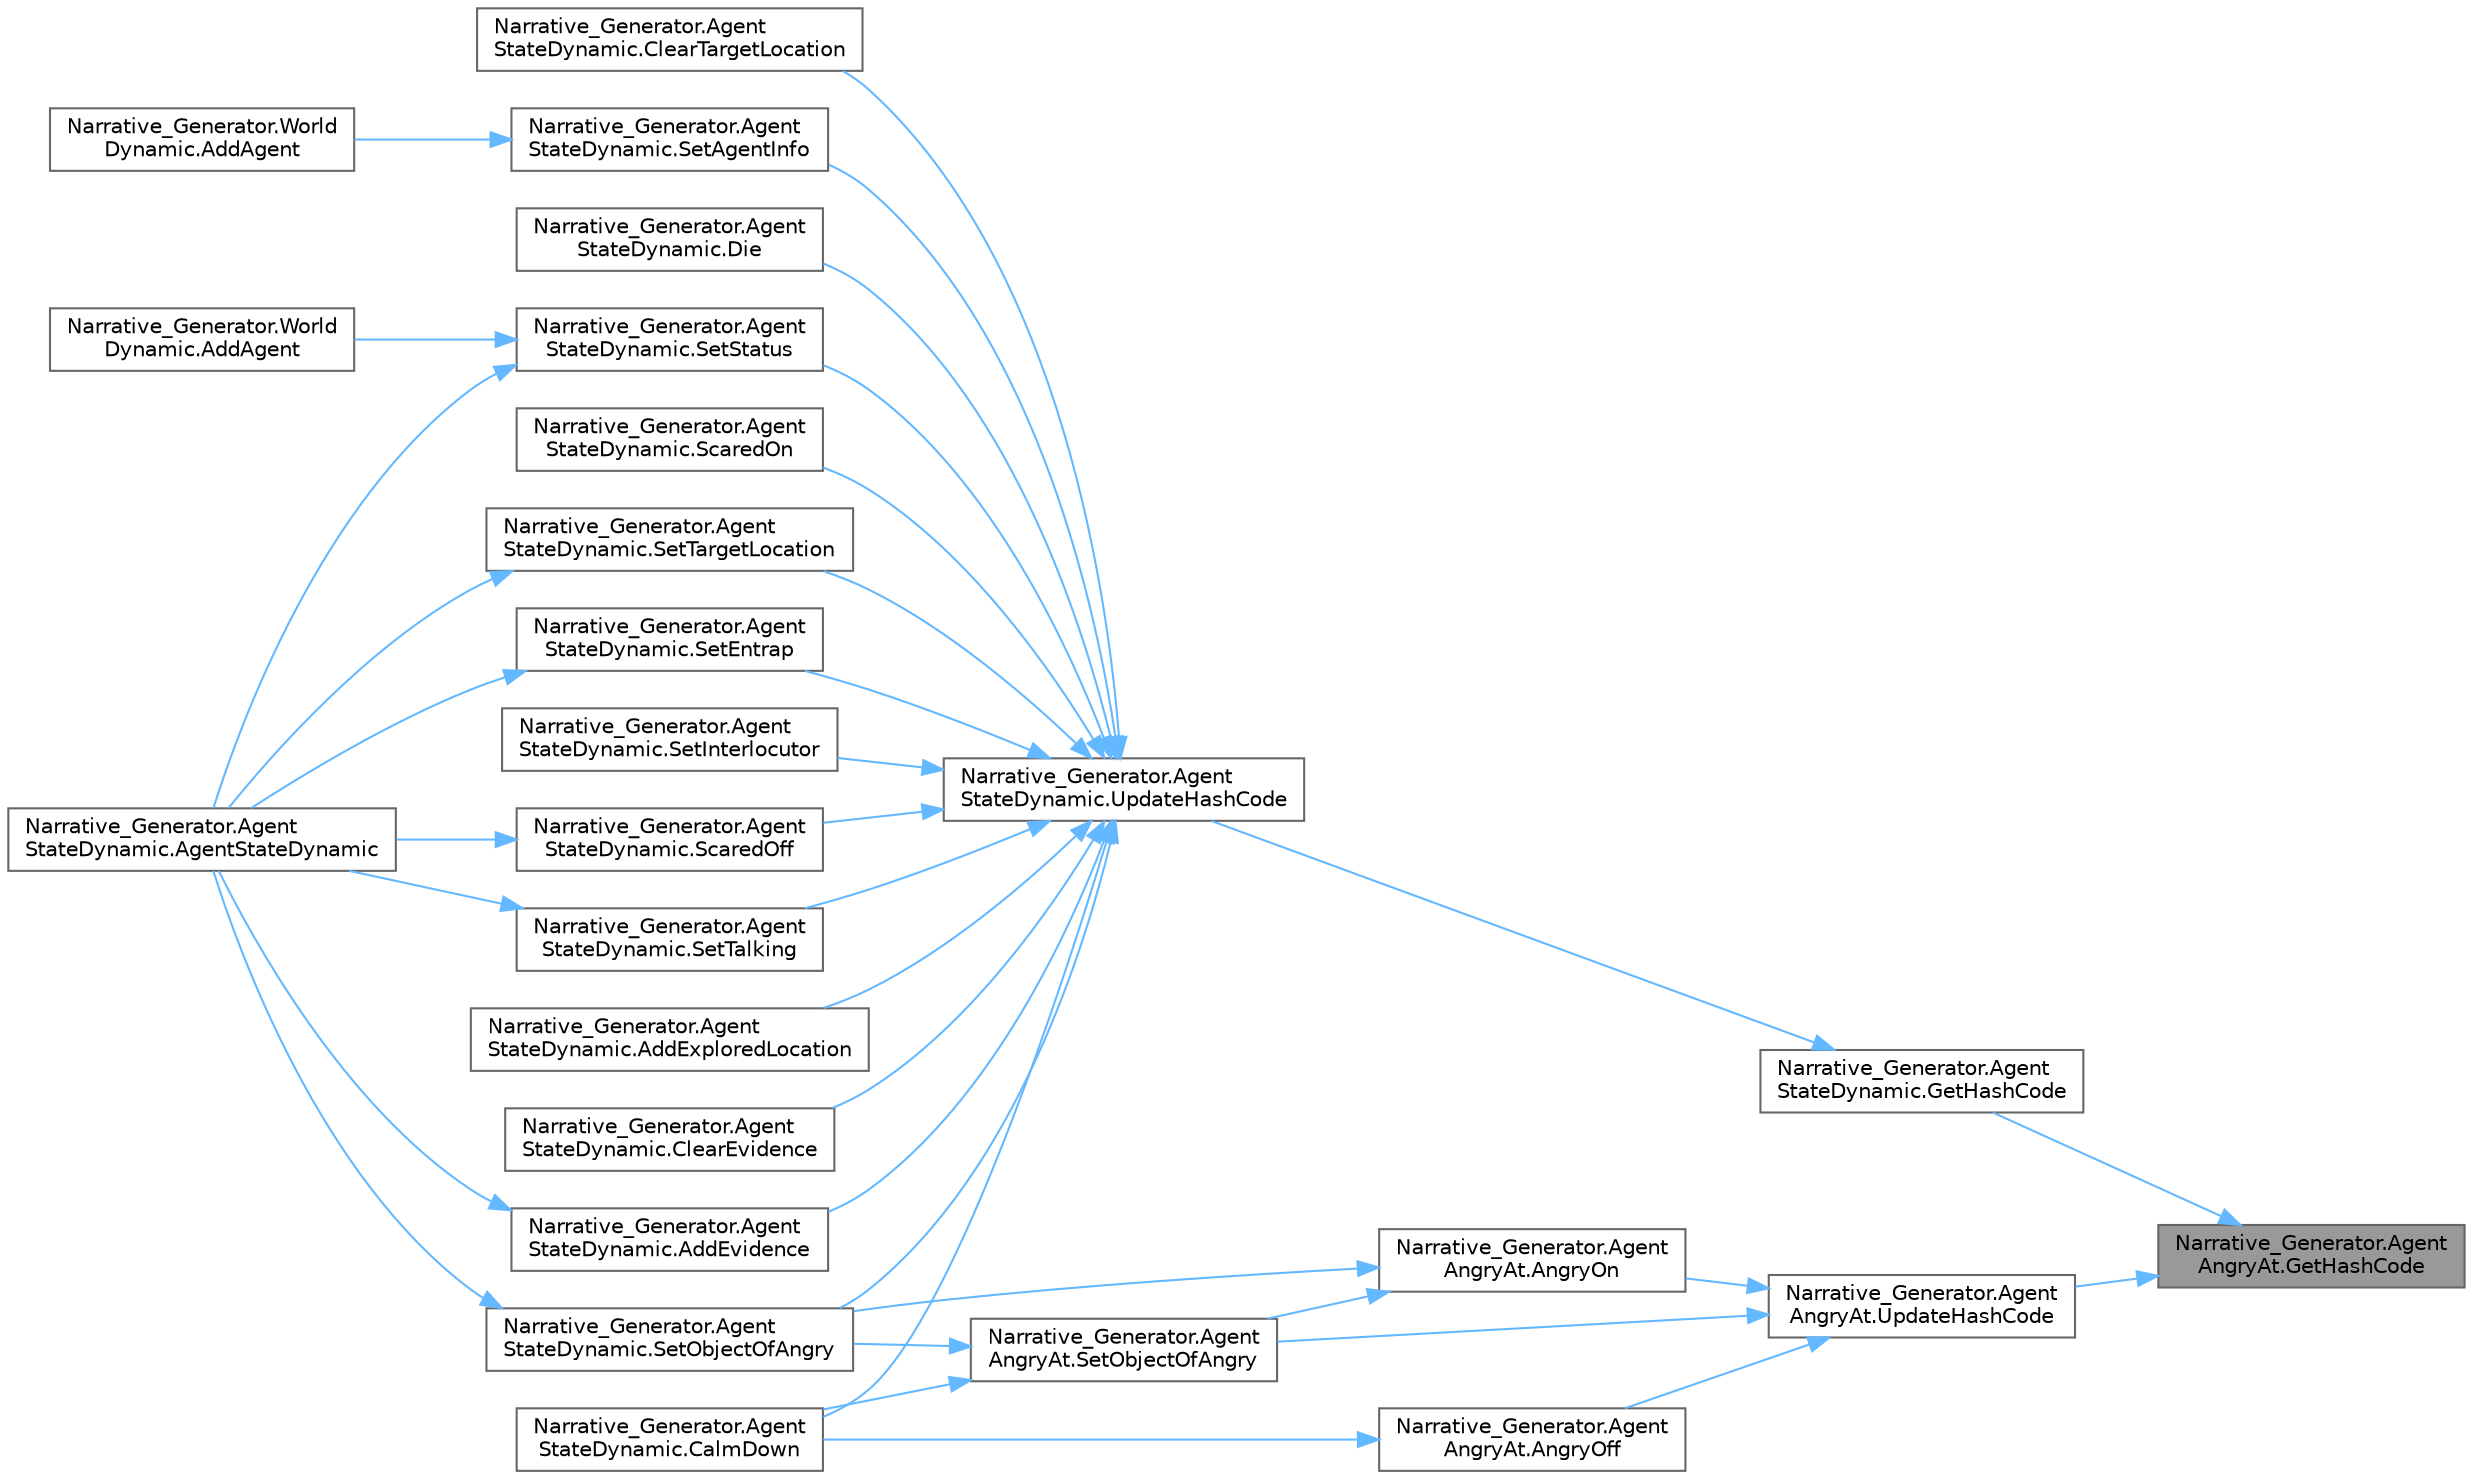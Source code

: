 digraph "Narrative_Generator.AgentAngryAt.GetHashCode"
{
 // LATEX_PDF_SIZE
  bgcolor="transparent";
  edge [fontname=Helvetica,fontsize=10,labelfontname=Helvetica,labelfontsize=10];
  node [fontname=Helvetica,fontsize=10,shape=box,height=0.2,width=0.4];
  rankdir="RL";
  Node1 [label="Narrative_Generator.Agent\lAngryAt.GetHashCode",height=0.2,width=0.4,color="gray40", fillcolor="grey60", style="filled", fontcolor="black",tooltip="Calculates and returns the hash code of this instance of the AgentAngryAt."];
  Node1 -> Node2 [dir="back",color="steelblue1",style="solid"];
  Node2 [label="Narrative_Generator.Agent\lStateDynamic.GetHashCode",height=0.2,width=0.4,color="grey40", fillcolor="white", style="filled",URL="$class_narrative___generator_1_1_agent_state_dynamic.html#acc89349f24d3eedd35bdd1d13f1fc501",tooltip="Calculates and returns the hash code of this instance of the dynamic part of the agent's state."];
  Node2 -> Node3 [dir="back",color="steelblue1",style="solid"];
  Node3 [label="Narrative_Generator.Agent\lStateDynamic.UpdateHashCode",height=0.2,width=0.4,color="grey40", fillcolor="white", style="filled",URL="$class_narrative___generator_1_1_agent_state_dynamic.html#ae5def9114b62d20b4d3b7811dff71494",tooltip="Updates (refresh) the current hash code value."];
  Node3 -> Node4 [dir="back",color="steelblue1",style="solid"];
  Node4 [label="Narrative_Generator.Agent\lStateDynamic.AddEvidence",height=0.2,width=0.4,color="grey40", fillcolor="white", style="filled",URL="$class_narrative___generator_1_1_agent_state_dynamic.html#af2e9936da42cf34810e62c0c5588ff95",tooltip="A method to give this agent evidence against the specified agent."];
  Node4 -> Node5 [dir="back",color="steelblue1",style="solid"];
  Node5 [label="Narrative_Generator.Agent\lStateDynamic.AgentStateDynamic",height=0.2,width=0.4,color="grey40", fillcolor="white", style="filled",URL="$class_narrative___generator_1_1_agent_state_dynamic.html#a78fead52797d21076991a4ae72b75fc3",tooltip="Constructor with parameters."];
  Node3 -> Node6 [dir="back",color="steelblue1",style="solid"];
  Node6 [label="Narrative_Generator.Agent\lStateDynamic.AddExploredLocation",height=0.2,width=0.4,color="grey40", fillcolor="white", style="filled",URL="$class_narrative___generator_1_1_agent_state_dynamic.html#af8999c41fc11b2f706a43d0ba8e84485",tooltip="A method that allows to add information about the specified location to the list of explored location..."];
  Node3 -> Node7 [dir="back",color="steelblue1",style="solid"];
  Node7 [label="Narrative_Generator.Agent\lStateDynamic.CalmDown",height=0.2,width=0.4,color="grey40", fillcolor="white", style="filled",URL="$class_narrative___generator_1_1_agent_state_dynamic.html#a497521944d62ee6c1a22c8649625bf0c",tooltip="A method that allows to clear the information that the this agent is angry with some other agent (del..."];
  Node3 -> Node8 [dir="back",color="steelblue1",style="solid"];
  Node8 [label="Narrative_Generator.Agent\lStateDynamic.ClearEvidence",height=0.2,width=0.4,color="grey40", fillcolor="white", style="filled",URL="$class_narrative___generator_1_1_agent_state_dynamic.html#af1ac132bbeaf5885eef4725e4571651d",tooltip="Clears information about evidence against other agents from this agent (deletes it)."];
  Node3 -> Node9 [dir="back",color="steelblue1",style="solid"];
  Node9 [label="Narrative_Generator.Agent\lStateDynamic.ClearTargetLocation",height=0.2,width=0.4,color="grey40", fillcolor="white", style="filled",URL="$class_narrative___generator_1_1_agent_state_dynamic.html#aedd4f0d93cc617edd8cc6c716e0c3c8b",tooltip="A method that allows to clear information about the target location of this agent (delete it)."];
  Node3 -> Node10 [dir="back",color="steelblue1",style="solid"];
  Node10 [label="Narrative_Generator.Agent\lStateDynamic.Die",height=0.2,width=0.4,color="grey40", fillcolor="white", style="filled",URL="$class_narrative___generator_1_1_agent_state_dynamic.html#a900895c3c2e579ace59598b288506858",tooltip="The method that sets the status value to false (dead)."];
  Node3 -> Node11 [dir="back",color="steelblue1",style="solid"];
  Node11 [label="Narrative_Generator.Agent\lStateDynamic.ScaredOff",height=0.2,width=0.4,color="grey40", fillcolor="white", style="filled",URL="$class_narrative___generator_1_1_agent_state_dynamic.html#a5f5bff214ecebb3c68f6d8c1b2587bdf",tooltip="Get out the agent from the \"Scared\" state."];
  Node11 -> Node5 [dir="back",color="steelblue1",style="solid"];
  Node3 -> Node12 [dir="back",color="steelblue1",style="solid"];
  Node12 [label="Narrative_Generator.Agent\lStateDynamic.ScaredOn",height=0.2,width=0.4,color="grey40", fillcolor="white", style="filled",URL="$class_narrative___generator_1_1_agent_state_dynamic.html#acc4abc187967367db4526e1262b29df5",tooltip="Puts the agent in the \"Scared\" state."];
  Node3 -> Node13 [dir="back",color="steelblue1",style="solid"];
  Node13 [label="Narrative_Generator.Agent\lStateDynamic.SetAgentInfo",height=0.2,width=0.4,color="grey40", fillcolor="white", style="filled",URL="$class_narrative___generator_1_1_agent_state_dynamic.html#af11c7183a01ec494cdf98de24755cbad",tooltip="Assigns static (unchanging) information about this agent."];
  Node13 -> Node14 [dir="back",color="steelblue1",style="solid"];
  Node14 [label="Narrative_Generator.World\lDynamic.AddAgent",height=0.2,width=0.4,color="grey40", fillcolor="white", style="filled",URL="$class_narrative___generator_1_1_world_dynamic.html#a6c60b2be40667d15cfce67b5597337a8",tooltip="Add the agent to the existing collection of agents using only the specified role and name."];
  Node3 -> Node15 [dir="back",color="steelblue1",style="solid"];
  Node15 [label="Narrative_Generator.Agent\lStateDynamic.SetEntrap",height=0.2,width=0.4,color="grey40", fillcolor="white", style="filled",URL="$class_narrative___generator_1_1_agent_state_dynamic.html#a761d1df953e052641c030de0aef6accd",tooltip="A method that allows to assign this agent an object that stores information about whether he wants to..."];
  Node15 -> Node5 [dir="back",color="steelblue1",style="solid"];
  Node3 -> Node16 [dir="back",color="steelblue1",style="solid"];
  Node16 [label="Narrative_Generator.Agent\lStateDynamic.SetInterlocutor",height=0.2,width=0.4,color="grey40", fillcolor="white", style="filled",URL="$class_narrative___generator_1_1_agent_state_dynamic.html#aae14c62bbd77a916a1b2d24f2e6fe43e",tooltip="A method that allows an agent to start a conversation with another agent and remember this fact (whil..."];
  Node3 -> Node17 [dir="back",color="steelblue1",style="solid"];
  Node17 [label="Narrative_Generator.Agent\lStateDynamic.SetObjectOfAngry",height=0.2,width=0.4,color="grey40", fillcolor="white", style="filled",URL="$class_narrative___generator_1_1_agent_state_dynamic.html#ad59176331a9c868a59db5a0c0605ba79",tooltip="A method that allows to set the agent with which this agent will be angry."];
  Node17 -> Node5 [dir="back",color="steelblue1",style="solid"];
  Node3 -> Node18 [dir="back",color="steelblue1",style="solid"];
  Node18 [label="Narrative_Generator.Agent\lStateDynamic.SetStatus",height=0.2,width=0.4,color="grey40", fillcolor="white", style="filled",URL="$class_narrative___generator_1_1_agent_state_dynamic.html#a1047c9144806e09d1b3acb89bdfbd58a",tooltip="The method that sets the agent's status."];
  Node18 -> Node19 [dir="back",color="steelblue1",style="solid"];
  Node19 [label="Narrative_Generator.World\lDynamic.AddAgent",height=0.2,width=0.4,color="grey40", fillcolor="white", style="filled",URL="$class_narrative___generator_1_1_world_dynamic.html#a19164f64cb621f2e203ab43da59ccb14",tooltip="Adding an agent, basic information about it is specified in separate parameters."];
  Node18 -> Node5 [dir="back",color="steelblue1",style="solid"];
  Node3 -> Node20 [dir="back",color="steelblue1",style="solid"];
  Node20 [label="Narrative_Generator.Agent\lStateDynamic.SetTalking",height=0.2,width=0.4,color="grey40", fillcolor="white", style="filled",URL="$class_narrative___generator_1_1_agent_state_dynamic.html#a748151fddf1d98e1a8745ba06742d9ef",tooltip="A method that allows to assign an object that stores information about whether the agent is talking n..."];
  Node20 -> Node5 [dir="back",color="steelblue1",style="solid"];
  Node3 -> Node21 [dir="back",color="steelblue1",style="solid"];
  Node21 [label="Narrative_Generator.Agent\lStateDynamic.SetTargetLocation",height=0.2,width=0.4,color="grey40", fillcolor="white", style="filled",URL="$class_narrative___generator_1_1_agent_state_dynamic.html#aad781fa5023d43e5c792602e6283b8b3",tooltip="A method that allows to set the target location for the agent (the one he wants to go to)."];
  Node21 -> Node5 [dir="back",color="steelblue1",style="solid"];
  Node1 -> Node22 [dir="back",color="steelblue1",style="solid"];
  Node22 [label="Narrative_Generator.Agent\lAngryAt.UpdateHashCode",height=0.2,width=0.4,color="grey40", fillcolor="white", style="filled",URL="$class_narrative___generator_1_1_agent_angry_at.html#ae6f9736ba8234bcbc4bc4ee4a1acfa63",tooltip="Updates (refresh) the current hash code value."];
  Node22 -> Node23 [dir="back",color="steelblue1",style="solid"];
  Node23 [label="Narrative_Generator.Agent\lAngryAt.AngryOff",height=0.2,width=0.4,color="grey40", fillcolor="white", style="filled",URL="$class_narrative___generator_1_1_agent_angry_at.html#aa6bf4afcc75d3014ccbb3b1fee461bdb",tooltip="Sets the angry state to false."];
  Node23 -> Node7 [dir="back",color="steelblue1",style="solid"];
  Node22 -> Node24 [dir="back",color="steelblue1",style="solid"];
  Node24 [label="Narrative_Generator.Agent\lAngryAt.AngryOn",height=0.2,width=0.4,color="grey40", fillcolor="white", style="filled",URL="$class_narrative___generator_1_1_agent_angry_at.html#af6375138875eb5f610e3d8e967ce4a87",tooltip="Sets the angry state to true."];
  Node24 -> Node17 [dir="back",color="steelblue1",style="solid"];
  Node24 -> Node25 [dir="back",color="steelblue1",style="solid"];
  Node25 [label="Narrative_Generator.Agent\lAngryAt.SetObjectOfAngry",height=0.2,width=0.4,color="grey40", fillcolor="white", style="filled",URL="$class_narrative___generator_1_1_agent_angry_at.html#a45ad82f3e65cf06319e4cab7baa7f1ae",tooltip="Assigns an agent that this agent is angry with."];
  Node25 -> Node7 [dir="back",color="steelblue1",style="solid"];
  Node25 -> Node17 [dir="back",color="steelblue1",style="solid"];
  Node22 -> Node25 [dir="back",color="steelblue1",style="solid"];
}

